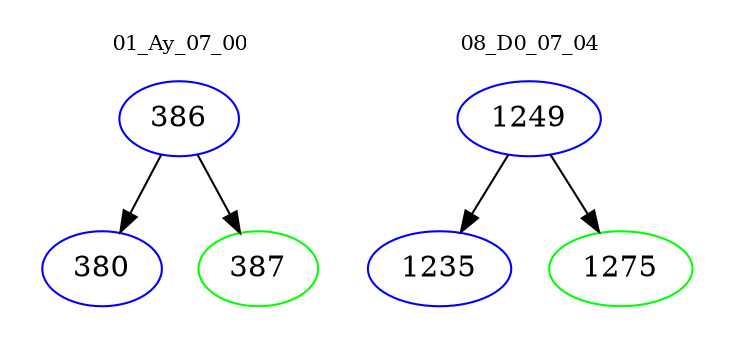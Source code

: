digraph{
subgraph cluster_0 {
color = white
label = "01_Ay_07_00";
fontsize=10;
T0_386 [label="386", color="blue"]
T0_386 -> T0_380 [color="black"]
T0_380 [label="380", color="blue"]
T0_386 -> T0_387 [color="black"]
T0_387 [label="387", color="green"]
}
subgraph cluster_1 {
color = white
label = "08_D0_07_04";
fontsize=10;
T1_1249 [label="1249", color="blue"]
T1_1249 -> T1_1235 [color="black"]
T1_1235 [label="1235", color="blue"]
T1_1249 -> T1_1275 [color="black"]
T1_1275 [label="1275", color="green"]
}
}
